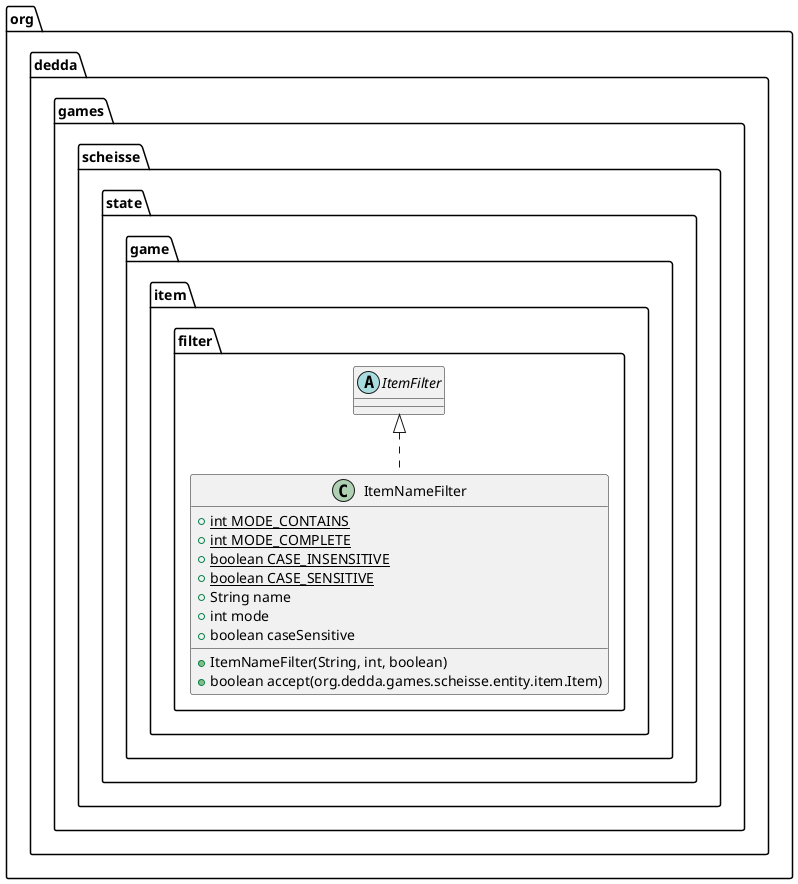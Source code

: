 @startuml
abstract class org.dedda.games.scheisse.state.game.item.filter.ItemFilter

class org.dedda.games.scheisse.state.game.item.filter.ItemNameFilter{
    + {static} int MODE_CONTAINS
    + {static} int MODE_COMPLETE
    + {static} boolean CASE_INSENSITIVE
    + {static} boolean CASE_SENSITIVE
    + String name
    + int mode
    + boolean caseSensitive
    + ItemNameFilter(String, int, boolean)
    + boolean accept(org.dedda.games.scheisse.entity.item.Item)
}

org.dedda.games.scheisse.state.game.item.filter.ItemFilter <|.. org.dedda.games.scheisse.state.game.item.filter.ItemNameFilter
@enduml